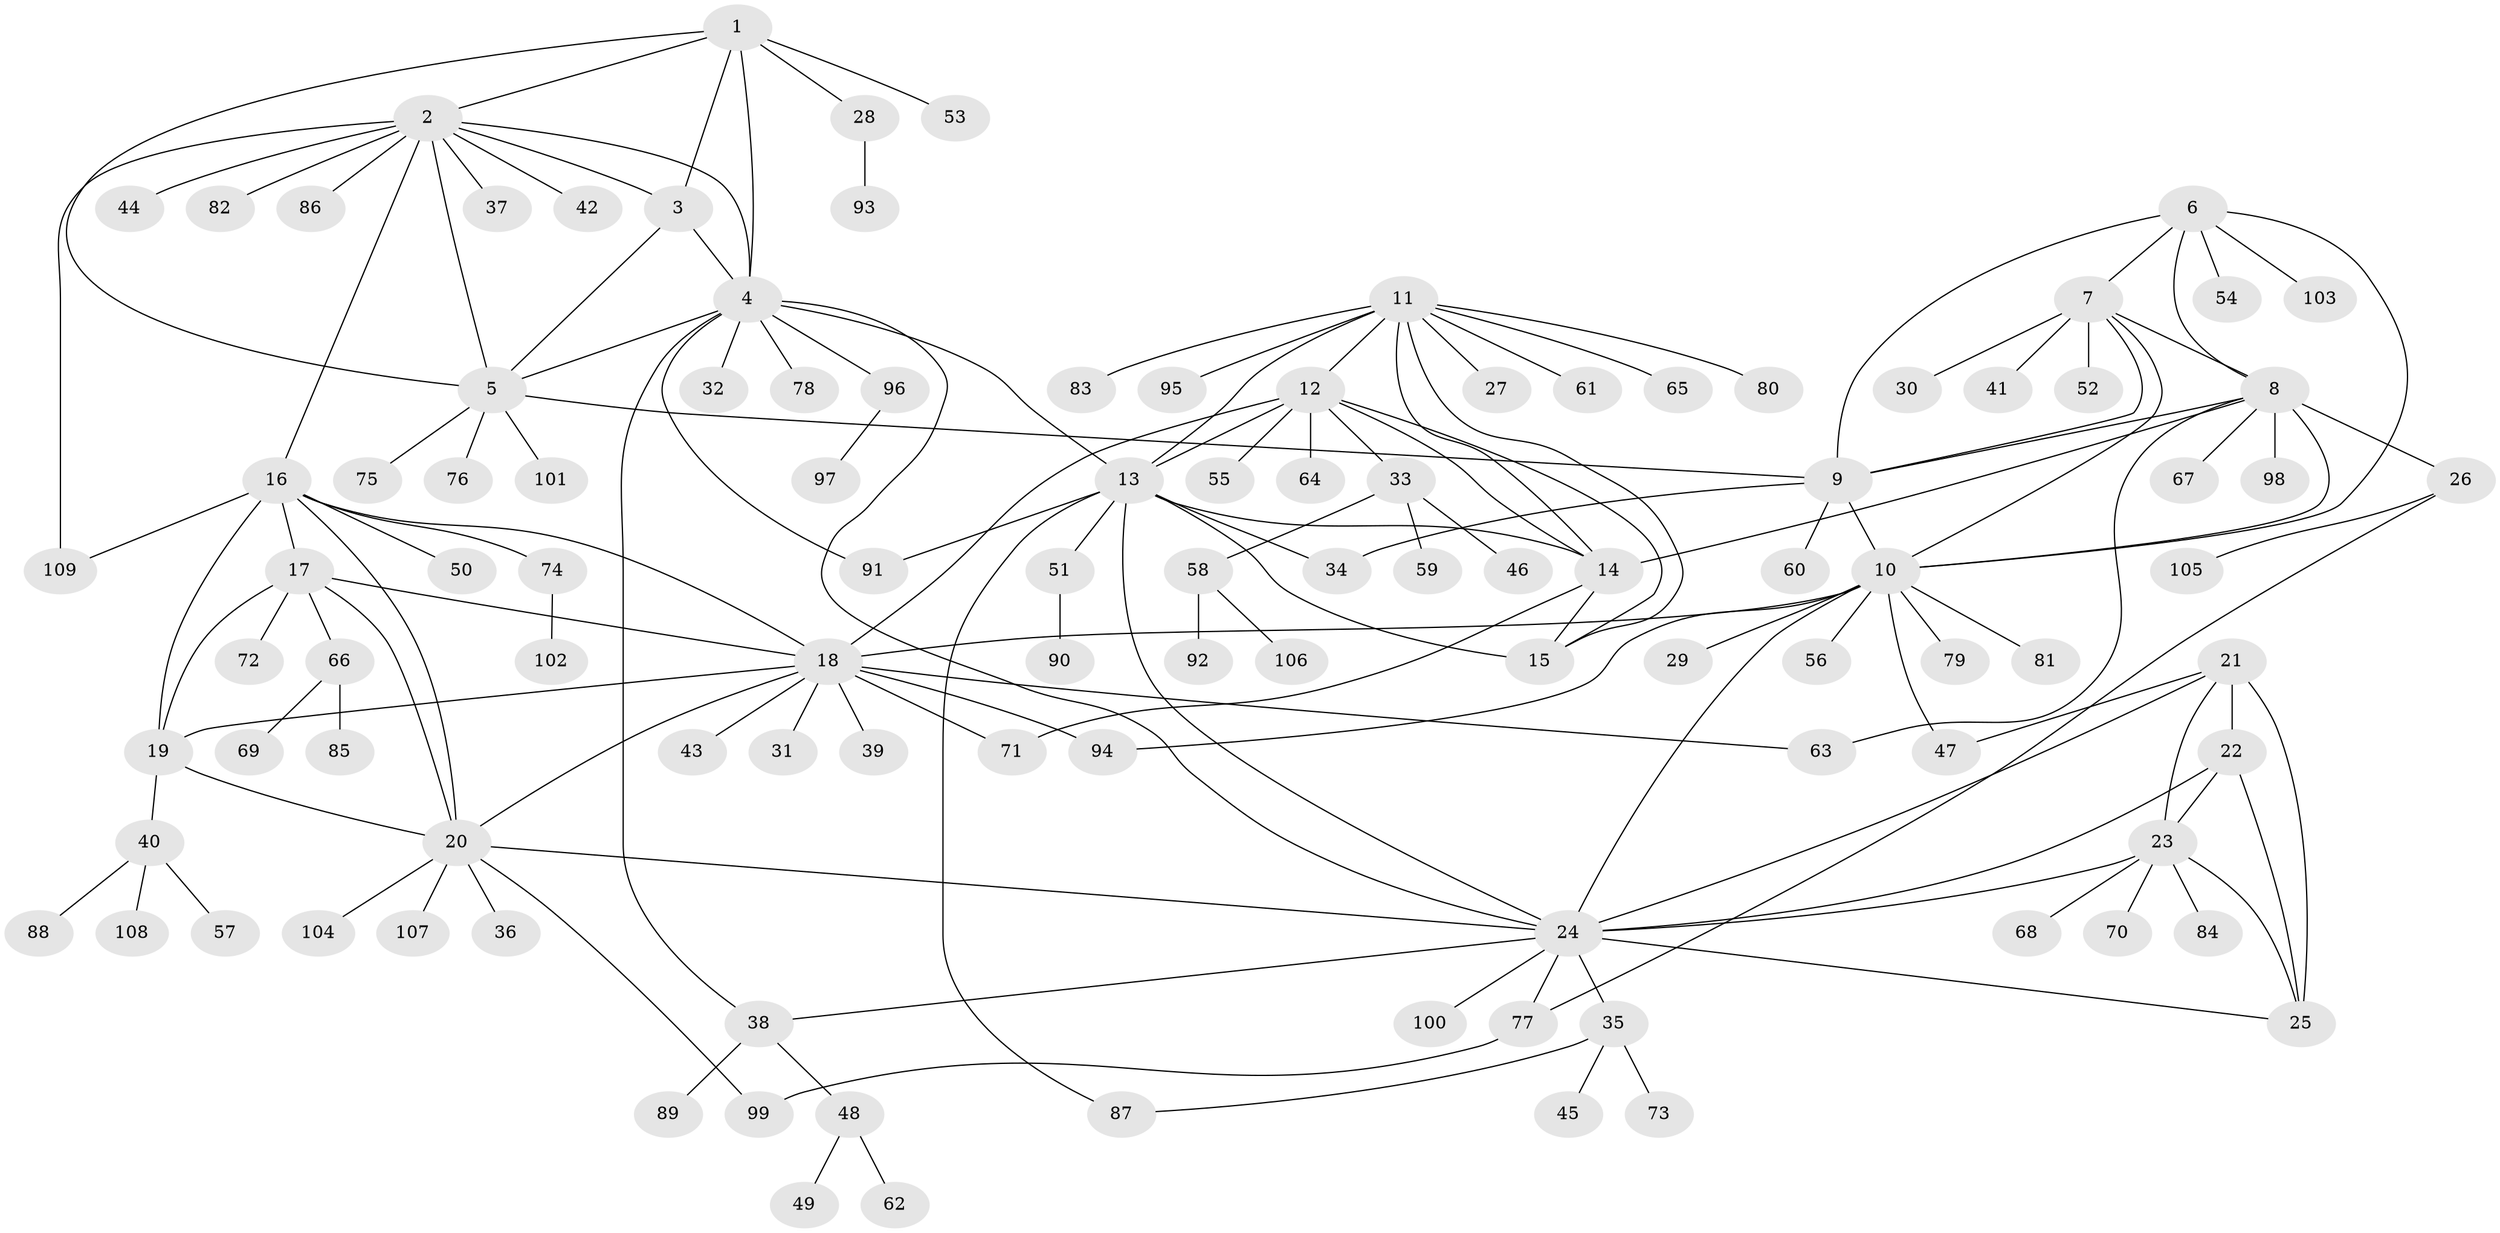 // Generated by graph-tools (version 1.1) at 2025/26/03/09/25 03:26:42]
// undirected, 109 vertices, 155 edges
graph export_dot {
graph [start="1"]
  node [color=gray90,style=filled];
  1;
  2;
  3;
  4;
  5;
  6;
  7;
  8;
  9;
  10;
  11;
  12;
  13;
  14;
  15;
  16;
  17;
  18;
  19;
  20;
  21;
  22;
  23;
  24;
  25;
  26;
  27;
  28;
  29;
  30;
  31;
  32;
  33;
  34;
  35;
  36;
  37;
  38;
  39;
  40;
  41;
  42;
  43;
  44;
  45;
  46;
  47;
  48;
  49;
  50;
  51;
  52;
  53;
  54;
  55;
  56;
  57;
  58;
  59;
  60;
  61;
  62;
  63;
  64;
  65;
  66;
  67;
  68;
  69;
  70;
  71;
  72;
  73;
  74;
  75;
  76;
  77;
  78;
  79;
  80;
  81;
  82;
  83;
  84;
  85;
  86;
  87;
  88;
  89;
  90;
  91;
  92;
  93;
  94;
  95;
  96;
  97;
  98;
  99;
  100;
  101;
  102;
  103;
  104;
  105;
  106;
  107;
  108;
  109;
  1 -- 2;
  1 -- 3;
  1 -- 4;
  1 -- 5;
  1 -- 28;
  1 -- 53;
  2 -- 3;
  2 -- 4;
  2 -- 5;
  2 -- 16;
  2 -- 37;
  2 -- 42;
  2 -- 44;
  2 -- 82;
  2 -- 86;
  2 -- 109;
  3 -- 4;
  3 -- 5;
  4 -- 5;
  4 -- 13;
  4 -- 24;
  4 -- 32;
  4 -- 38;
  4 -- 78;
  4 -- 91;
  4 -- 96;
  5 -- 9;
  5 -- 75;
  5 -- 76;
  5 -- 101;
  6 -- 7;
  6 -- 8;
  6 -- 9;
  6 -- 10;
  6 -- 54;
  6 -- 103;
  7 -- 8;
  7 -- 9;
  7 -- 10;
  7 -- 30;
  7 -- 41;
  7 -- 52;
  8 -- 9;
  8 -- 10;
  8 -- 14;
  8 -- 26;
  8 -- 63;
  8 -- 67;
  8 -- 98;
  9 -- 10;
  9 -- 34;
  9 -- 60;
  10 -- 18;
  10 -- 24;
  10 -- 29;
  10 -- 47;
  10 -- 56;
  10 -- 79;
  10 -- 81;
  10 -- 94;
  11 -- 12;
  11 -- 13;
  11 -- 14;
  11 -- 15;
  11 -- 27;
  11 -- 61;
  11 -- 65;
  11 -- 80;
  11 -- 83;
  11 -- 95;
  12 -- 13;
  12 -- 14;
  12 -- 15;
  12 -- 18;
  12 -- 33;
  12 -- 55;
  12 -- 64;
  13 -- 14;
  13 -- 15;
  13 -- 24;
  13 -- 34;
  13 -- 51;
  13 -- 87;
  13 -- 91;
  14 -- 15;
  14 -- 71;
  16 -- 17;
  16 -- 18;
  16 -- 19;
  16 -- 20;
  16 -- 50;
  16 -- 74;
  16 -- 109;
  17 -- 18;
  17 -- 19;
  17 -- 20;
  17 -- 66;
  17 -- 72;
  18 -- 19;
  18 -- 20;
  18 -- 31;
  18 -- 39;
  18 -- 43;
  18 -- 63;
  18 -- 71;
  18 -- 94;
  19 -- 20;
  19 -- 40;
  20 -- 24;
  20 -- 36;
  20 -- 99;
  20 -- 104;
  20 -- 107;
  21 -- 22;
  21 -- 23;
  21 -- 24;
  21 -- 25;
  21 -- 47;
  22 -- 23;
  22 -- 24;
  22 -- 25;
  23 -- 24;
  23 -- 25;
  23 -- 68;
  23 -- 70;
  23 -- 84;
  24 -- 25;
  24 -- 35;
  24 -- 38;
  24 -- 77;
  24 -- 100;
  26 -- 77;
  26 -- 105;
  28 -- 93;
  33 -- 46;
  33 -- 58;
  33 -- 59;
  35 -- 45;
  35 -- 73;
  35 -- 87;
  38 -- 48;
  38 -- 89;
  40 -- 57;
  40 -- 88;
  40 -- 108;
  48 -- 49;
  48 -- 62;
  51 -- 90;
  58 -- 92;
  58 -- 106;
  66 -- 69;
  66 -- 85;
  74 -- 102;
  77 -- 99;
  96 -- 97;
}
